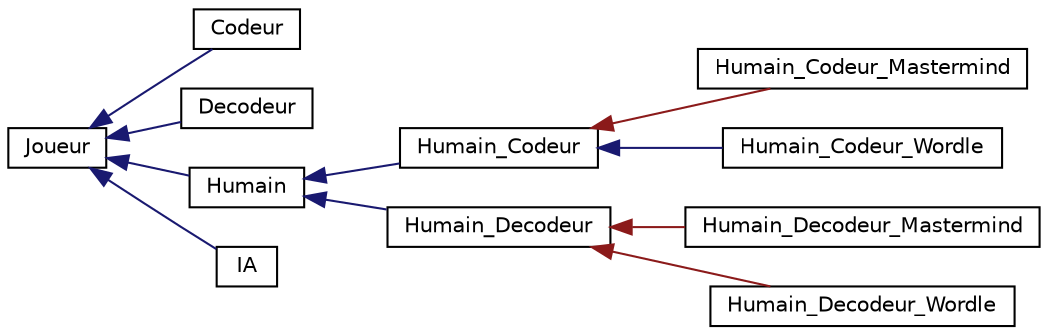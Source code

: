 digraph "Graphical Class Hierarchy"
{
 // LATEX_PDF_SIZE
  edge [fontname="Helvetica",fontsize="10",labelfontname="Helvetica",labelfontsize="10"];
  node [fontname="Helvetica",fontsize="10",shape=record];
  rankdir="LR";
  Node0 [label="Joueur",height=0.2,width=0.4,color="black", fillcolor="white", style="filled",URL="$classJoueur.html",tooltip="classe abstraite regroupant tout joueur"];
  Node0 -> Node1 [dir="back",color="midnightblue",fontsize="10",style="solid",fontname="Helvetica"];
  Node1 [label="Codeur",height=0.2,width=0.4,color="black", fillcolor="white", style="filled",URL="$classCodeur.html",tooltip="Joueur proposant la combinaison recherchée."];
  Node0 -> Node2 [dir="back",color="midnightblue",fontsize="10",style="solid",fontname="Helvetica"];
  Node2 [label="Decodeur",height=0.2,width=0.4,color="black", fillcolor="white", style="filled",URL="$classDecodeur.html",tooltip="Joueur cherchant la combinaison du codeur."];
  Node0 -> Node3 [dir="back",color="midnightblue",fontsize="10",style="solid",fontname="Helvetica"];
  Node3 [label="Humain",height=0.2,width=0.4,color="black", fillcolor="white", style="filled",URL="$classHumain.html",tooltip="Si le joueur est un humain."];
  Node3 -> Node4 [dir="back",color="midnightblue",fontsize="10",style="solid",fontname="Helvetica"];
  Node4 [label="Humain_Codeur",height=0.2,width=0.4,color="black", fillcolor="white", style="filled",URL="$classHumain__Codeur.html",tooltip="Cette classe abstraite permet de décrire les joueurs humains en mode codeur peu importe le mode de je..."];
  Node4 -> Node5 [dir="back",color="firebrick4",fontsize="10",style="solid",fontname="Helvetica"];
  Node5 [label="Humain_Codeur_Mastermind",height=0.2,width=0.4,color="black", fillcolor="white", style="filled",URL="$classHumain__Codeur__Mastermind.html",tooltip="Cette classe est utilisée pour représenter un joueur humain en mode codeur dans le mode de jeu Master..."];
  Node4 -> Node6 [dir="back",color="midnightblue",fontsize="10",style="solid",fontname="Helvetica"];
  Node6 [label="Humain_Codeur_Wordle",height=0.2,width=0.4,color="black", fillcolor="white", style="filled",URL="$classHumain__Codeur__Wordle.html",tooltip="Cette classe est utilisée pour représenter un joueur humain en mode codeur dans le mode de jeu Wordle..."];
  Node3 -> Node7 [dir="back",color="midnightblue",fontsize="10",style="solid",fontname="Helvetica"];
  Node7 [label="Humain_Decodeur",height=0.2,width=0.4,color="black", fillcolor="white", style="filled",URL="$classHumain__Decodeur.html",tooltip="Cette classe abstraite permet de décrire les joueurs humains en mode decodeur peu importe le mode de ..."];
  Node7 -> Node8 [dir="back",color="firebrick4",fontsize="10",style="solid",fontname="Helvetica"];
  Node8 [label="Humain_Decodeur_Mastermind",height=0.2,width=0.4,color="black", fillcolor="white", style="filled",URL="$classHumain__Decodeur__Mastermind.html",tooltip="Cette classe est utilisée pour représenter un joueur humain en mode decodeur dans le mode de jeu Mast..."];
  Node7 -> Node9 [dir="back",color="firebrick4",fontsize="10",style="solid",fontname="Helvetica"];
  Node9 [label="Humain_Decodeur_Wordle",height=0.2,width=0.4,color="black", fillcolor="white", style="filled",URL="$classHumain__Decodeur__Wordle.html",tooltip="Cette classe est utilisée pour représenter un joueur humain en mode decodeur dans le mode de jeu Word..."];
  Node0 -> Node10 [dir="back",color="midnightblue",fontsize="10",style="solid",fontname="Helvetica"];
  Node10 [label="IA",height=0.2,width=0.4,color="black", fillcolor="white", style="filled",URL="$classIA.html",tooltip="Si le joueur est un IA."];
}
